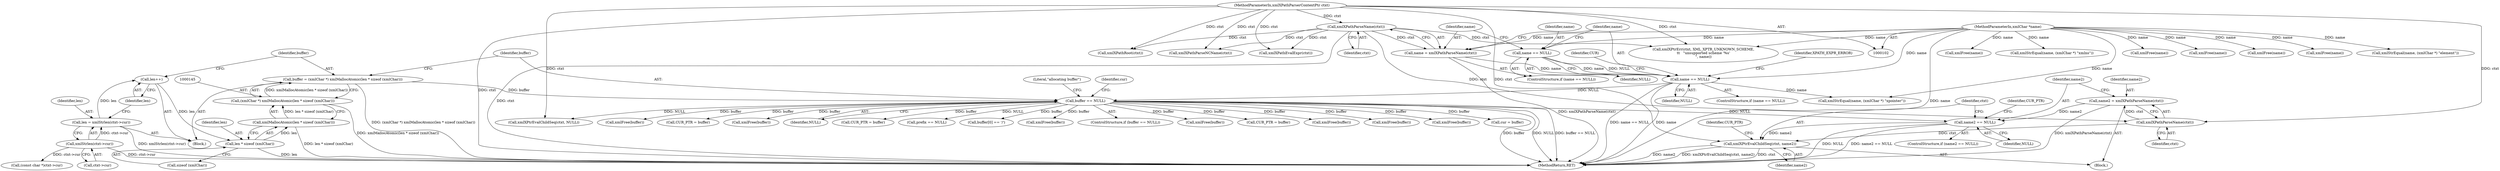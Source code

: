 digraph "0_Chrome_4c46d7a5b0af9b7d320e709291b270ab7cf07e83@pointer" {
"1000342" [label="(Call,name2 == NULL)"];
"1000337" [label="(Call,name2 = xmlXPathParseName(ctxt))"];
"1000339" [label="(Call,xmlXPathParseName(ctxt))"];
"1000116" [label="(Call,xmlXPathParseName(ctxt))"];
"1000103" [label="(MethodParameterIn,xmlXPathParserContextPtr ctxt)"];
"1000152" [label="(Call,buffer == NULL)"];
"1000142" [label="(Call,buffer = (xmlChar *) xmlMallocAtomic(len * sizeof (xmlChar)))"];
"1000144" [label="(Call,(xmlChar *) xmlMallocAtomic(len * sizeof (xmlChar)))"];
"1000146" [label="(Call,xmlMallocAtomic(len * sizeof (xmlChar)))"];
"1000147" [label="(Call,len * sizeof (xmlChar))"];
"1000140" [label="(Call,len++)"];
"1000134" [label="(Call,len = xmlStrlen(ctxt->cur))"];
"1000136" [label="(Call,xmlStrlen(ctxt->cur))"];
"1000119" [label="(Call,name == NULL)"];
"1000114" [label="(Call,name = xmlXPathParseName(ctxt))"];
"1000104" [label="(MethodParameterIn,xmlChar *name)"];
"1000111" [label="(Call,name == NULL)"];
"1000353" [label="(Call,xmlXPtrEvalChildSeq(ctxt, name2))"];
"1000154" [label="(Identifier,NULL)"];
"1000149" [label="(Call,sizeof (xmlChar))"];
"1000123" [label="(Identifier,XPATH_EXPR_ERROR)"];
"1000354" [label="(Identifier,ctxt)"];
"1000117" [label="(Identifier,ctxt)"];
"1000272" [label="(Call,CUR_PTR = buffer)"];
"1000142" [label="(Call,buffer = (xmlChar *) xmlMallocAtomic(len * sizeof (xmlChar)))"];
"1000146" [label="(Call,xmlMallocAtomic(len * sizeof (xmlChar)))"];
"1000121" [label="(Identifier,NULL)"];
"1000382" [label="(Call,prefix == NULL)"];
"1000137" [label="(Call,ctxt->cur)"];
"1000309" [label="(Call,xmlStrEqual(name, (xmlChar *) \"element\"))"];
"1000111" [label="(Call,name == NULL)"];
"1000330" [label="(Call,xmlXPathRoot(ctxt))"];
"1000140" [label="(Call,len++)"];
"1000347" [label="(Identifier,CUR_PTR)"];
"1000324" [label="(Call,buffer[0] == '/')"];
"1000343" [label="(Identifier,name2)"];
"1000148" [label="(Identifier,len)"];
"1000144" [label="(Call,(xmlChar *) xmlMallocAtomic(len * sizeof (xmlChar)))"];
"1000153" [label="(Identifier,buffer)"];
"1000468" [label="(Call,xmlFree(buffer))"];
"1000151" [label="(ControlStructure,if (buffer == NULL))"];
"1000112" [label="(Identifier,name)"];
"1000444" [label="(Call,xmlFree(name))"];
"1000105" [label="(Block,)"];
"1000147" [label="(Call,len * sizeof (xmlChar))"];
"1000262" [label="(Call,xmlStrEqual(name, (xmlChar *) \"xpointer\"))"];
"1000113" [label="(Identifier,NULL)"];
"1000126" [label="(Identifier,CUR)"];
"1000342" [label="(Call,name2 == NULL)"];
"1000332" [label="(Call,xmlXPtrEvalChildSeq(ctxt, NULL))"];
"1000349" [label="(Call,xmlFree(buffer))"];
"1000160" [label="(Identifier,cur)"];
"1000374" [label="(Call,CUR_PTR = buffer)"];
"1000115" [label="(Identifier,name)"];
"1000379" [label="(Call,xmlXPathParseNCName(ctxt))"];
"1000135" [label="(Identifier,len)"];
"1000361" [label="(Call,xmlStrEqual(name, (xmlChar *) \"xmlns\"))"];
"1000114" [label="(Call,name = xmlXPathParseName(ctxt))"];
"1000118" [label="(ControlStructure,if (name == NULL))"];
"1000341" [label="(ControlStructure,if (name2 == NULL))"];
"1000336" [label="(Block,)"];
"1000257" [label="(Call,xmlFree(buffer))"];
"1000386" [label="(Call,xmlFree(buffer))"];
"1000119" [label="(Call,name == NULL)"];
"1000388" [label="(Call,xmlFree(name))"];
"1000442" [label="(Call,xmlFree(buffer))"];
"1000143" [label="(Identifier,buffer)"];
"1000338" [label="(Identifier,name2)"];
"1000103" [label="(MethodParameterIn,xmlXPathParserContextPtr ctxt)"];
"1000136" [label="(Call,xmlStrlen(ctxt->cur))"];
"1000159" [label="(Call,cur = buffer)"];
"1000120" [label="(Identifier,name)"];
"1000344" [label="(Identifier,NULL)"];
"1000425" [label="(Call,xmlFree(name))"];
"1000116" [label="(Call,xmlXPathParseName(ctxt))"];
"1000340" [label="(Identifier,ctxt)"];
"1000157" [label="(Literal,\"allocating buffer\")"];
"1000423" [label="(Call,xmlFree(buffer))"];
"1000470" [label="(Call,xmlFree(name))"];
"1000302" [label="(Call,xmlXPathEvalExpr(ctxt))"];
"1000357" [label="(Identifier,CUR_PTR)"];
"1000472" [label="(MethodReturn,RET)"];
"1000402" [label="(Call,xmlFree(name))"];
"1000141" [label="(Identifier,len)"];
"1000339" [label="(Call,xmlXPathParseName(ctxt))"];
"1000355" [label="(Identifier,name2)"];
"1000152" [label="(Call,buffer == NULL)"];
"1000353" [label="(Call,xmlXPtrEvalChildSeq(ctxt, name2))"];
"1000134" [label="(Call,len = xmlStrlen(ctxt->cur))"];
"1000104" [label="(MethodParameterIn,xmlChar *name)"];
"1000411" [label="(Call,(const char *)ctxt->cur)"];
"1000320" [label="(Call,CUR_PTR = buffer)"];
"1000463" [label="(Call,xmlXPtrErr(ctxt, XML_XPTR_UNKNOWN_SCHEME,\n\t\t   \"unsupported scheme '%s'\n\", name))"];
"1000337" [label="(Call,name2 = xmlXPathParseName(ctxt))"];
"1000400" [label="(Call,xmlFree(buffer))"];
"1000110" [label="(ControlStructure,if (name == NULL))"];
"1000342" -> "1000341"  [label="AST: "];
"1000342" -> "1000344"  [label="CFG: "];
"1000343" -> "1000342"  [label="AST: "];
"1000344" -> "1000342"  [label="AST: "];
"1000347" -> "1000342"  [label="CFG: "];
"1000354" -> "1000342"  [label="CFG: "];
"1000342" -> "1000472"  [label="DDG: NULL"];
"1000342" -> "1000472"  [label="DDG: name2 == NULL"];
"1000337" -> "1000342"  [label="DDG: name2"];
"1000152" -> "1000342"  [label="DDG: NULL"];
"1000342" -> "1000353"  [label="DDG: name2"];
"1000337" -> "1000336"  [label="AST: "];
"1000337" -> "1000339"  [label="CFG: "];
"1000338" -> "1000337"  [label="AST: "];
"1000339" -> "1000337"  [label="AST: "];
"1000343" -> "1000337"  [label="CFG: "];
"1000337" -> "1000472"  [label="DDG: xmlXPathParseName(ctxt)"];
"1000339" -> "1000337"  [label="DDG: ctxt"];
"1000339" -> "1000340"  [label="CFG: "];
"1000340" -> "1000339"  [label="AST: "];
"1000116" -> "1000339"  [label="DDG: ctxt"];
"1000103" -> "1000339"  [label="DDG: ctxt"];
"1000339" -> "1000353"  [label="DDG: ctxt"];
"1000116" -> "1000114"  [label="AST: "];
"1000116" -> "1000117"  [label="CFG: "];
"1000117" -> "1000116"  [label="AST: "];
"1000114" -> "1000116"  [label="CFG: "];
"1000116" -> "1000472"  [label="DDG: ctxt"];
"1000116" -> "1000114"  [label="DDG: ctxt"];
"1000103" -> "1000116"  [label="DDG: ctxt"];
"1000116" -> "1000302"  [label="DDG: ctxt"];
"1000116" -> "1000330"  [label="DDG: ctxt"];
"1000116" -> "1000379"  [label="DDG: ctxt"];
"1000116" -> "1000463"  [label="DDG: ctxt"];
"1000103" -> "1000102"  [label="AST: "];
"1000103" -> "1000472"  [label="DDG: ctxt"];
"1000103" -> "1000302"  [label="DDG: ctxt"];
"1000103" -> "1000330"  [label="DDG: ctxt"];
"1000103" -> "1000332"  [label="DDG: ctxt"];
"1000103" -> "1000353"  [label="DDG: ctxt"];
"1000103" -> "1000379"  [label="DDG: ctxt"];
"1000103" -> "1000463"  [label="DDG: ctxt"];
"1000152" -> "1000151"  [label="AST: "];
"1000152" -> "1000154"  [label="CFG: "];
"1000153" -> "1000152"  [label="AST: "];
"1000154" -> "1000152"  [label="AST: "];
"1000157" -> "1000152"  [label="CFG: "];
"1000160" -> "1000152"  [label="CFG: "];
"1000152" -> "1000472"  [label="DDG: buffer == NULL"];
"1000152" -> "1000472"  [label="DDG: buffer"];
"1000152" -> "1000472"  [label="DDG: NULL"];
"1000142" -> "1000152"  [label="DDG: buffer"];
"1000119" -> "1000152"  [label="DDG: NULL"];
"1000152" -> "1000159"  [label="DDG: buffer"];
"1000152" -> "1000257"  [label="DDG: buffer"];
"1000152" -> "1000272"  [label="DDG: buffer"];
"1000152" -> "1000320"  [label="DDG: buffer"];
"1000152" -> "1000324"  [label="DDG: buffer"];
"1000152" -> "1000332"  [label="DDG: NULL"];
"1000152" -> "1000349"  [label="DDG: buffer"];
"1000152" -> "1000374"  [label="DDG: buffer"];
"1000152" -> "1000382"  [label="DDG: NULL"];
"1000152" -> "1000386"  [label="DDG: buffer"];
"1000152" -> "1000400"  [label="DDG: buffer"];
"1000152" -> "1000423"  [label="DDG: buffer"];
"1000152" -> "1000442"  [label="DDG: buffer"];
"1000152" -> "1000468"  [label="DDG: buffer"];
"1000142" -> "1000105"  [label="AST: "];
"1000142" -> "1000144"  [label="CFG: "];
"1000143" -> "1000142"  [label="AST: "];
"1000144" -> "1000142"  [label="AST: "];
"1000153" -> "1000142"  [label="CFG: "];
"1000142" -> "1000472"  [label="DDG: (xmlChar *) xmlMallocAtomic(len * sizeof (xmlChar))"];
"1000144" -> "1000142"  [label="DDG: xmlMallocAtomic(len * sizeof (xmlChar))"];
"1000144" -> "1000146"  [label="CFG: "];
"1000145" -> "1000144"  [label="AST: "];
"1000146" -> "1000144"  [label="AST: "];
"1000144" -> "1000472"  [label="DDG: xmlMallocAtomic(len * sizeof (xmlChar))"];
"1000146" -> "1000144"  [label="DDG: len * sizeof (xmlChar)"];
"1000146" -> "1000147"  [label="CFG: "];
"1000147" -> "1000146"  [label="AST: "];
"1000146" -> "1000472"  [label="DDG: len * sizeof (xmlChar)"];
"1000147" -> "1000146"  [label="DDG: len"];
"1000147" -> "1000149"  [label="CFG: "];
"1000148" -> "1000147"  [label="AST: "];
"1000149" -> "1000147"  [label="AST: "];
"1000147" -> "1000472"  [label="DDG: len"];
"1000140" -> "1000147"  [label="DDG: len"];
"1000140" -> "1000105"  [label="AST: "];
"1000140" -> "1000141"  [label="CFG: "];
"1000141" -> "1000140"  [label="AST: "];
"1000143" -> "1000140"  [label="CFG: "];
"1000134" -> "1000140"  [label="DDG: len"];
"1000134" -> "1000105"  [label="AST: "];
"1000134" -> "1000136"  [label="CFG: "];
"1000135" -> "1000134"  [label="AST: "];
"1000136" -> "1000134"  [label="AST: "];
"1000141" -> "1000134"  [label="CFG: "];
"1000134" -> "1000472"  [label="DDG: xmlStrlen(ctxt->cur)"];
"1000136" -> "1000134"  [label="DDG: ctxt->cur"];
"1000136" -> "1000137"  [label="CFG: "];
"1000137" -> "1000136"  [label="AST: "];
"1000136" -> "1000472"  [label="DDG: ctxt->cur"];
"1000136" -> "1000411"  [label="DDG: ctxt->cur"];
"1000119" -> "1000118"  [label="AST: "];
"1000119" -> "1000121"  [label="CFG: "];
"1000120" -> "1000119"  [label="AST: "];
"1000121" -> "1000119"  [label="AST: "];
"1000123" -> "1000119"  [label="CFG: "];
"1000126" -> "1000119"  [label="CFG: "];
"1000119" -> "1000472"  [label="DDG: name"];
"1000119" -> "1000472"  [label="DDG: name == NULL"];
"1000114" -> "1000119"  [label="DDG: name"];
"1000111" -> "1000119"  [label="DDG: name"];
"1000111" -> "1000119"  [label="DDG: NULL"];
"1000104" -> "1000119"  [label="DDG: name"];
"1000119" -> "1000262"  [label="DDG: name"];
"1000114" -> "1000110"  [label="AST: "];
"1000115" -> "1000114"  [label="AST: "];
"1000120" -> "1000114"  [label="CFG: "];
"1000114" -> "1000472"  [label="DDG: xmlXPathParseName(ctxt)"];
"1000104" -> "1000114"  [label="DDG: name"];
"1000104" -> "1000102"  [label="AST: "];
"1000104" -> "1000472"  [label="DDG: name"];
"1000104" -> "1000111"  [label="DDG: name"];
"1000104" -> "1000262"  [label="DDG: name"];
"1000104" -> "1000309"  [label="DDG: name"];
"1000104" -> "1000361"  [label="DDG: name"];
"1000104" -> "1000388"  [label="DDG: name"];
"1000104" -> "1000402"  [label="DDG: name"];
"1000104" -> "1000425"  [label="DDG: name"];
"1000104" -> "1000444"  [label="DDG: name"];
"1000104" -> "1000463"  [label="DDG: name"];
"1000104" -> "1000470"  [label="DDG: name"];
"1000111" -> "1000110"  [label="AST: "];
"1000111" -> "1000113"  [label="CFG: "];
"1000112" -> "1000111"  [label="AST: "];
"1000113" -> "1000111"  [label="AST: "];
"1000115" -> "1000111"  [label="CFG: "];
"1000120" -> "1000111"  [label="CFG: "];
"1000353" -> "1000336"  [label="AST: "];
"1000353" -> "1000355"  [label="CFG: "];
"1000354" -> "1000353"  [label="AST: "];
"1000355" -> "1000353"  [label="AST: "];
"1000357" -> "1000353"  [label="CFG: "];
"1000353" -> "1000472"  [label="DDG: xmlXPtrEvalChildSeq(ctxt, name2)"];
"1000353" -> "1000472"  [label="DDG: ctxt"];
"1000353" -> "1000472"  [label="DDG: name2"];
}
